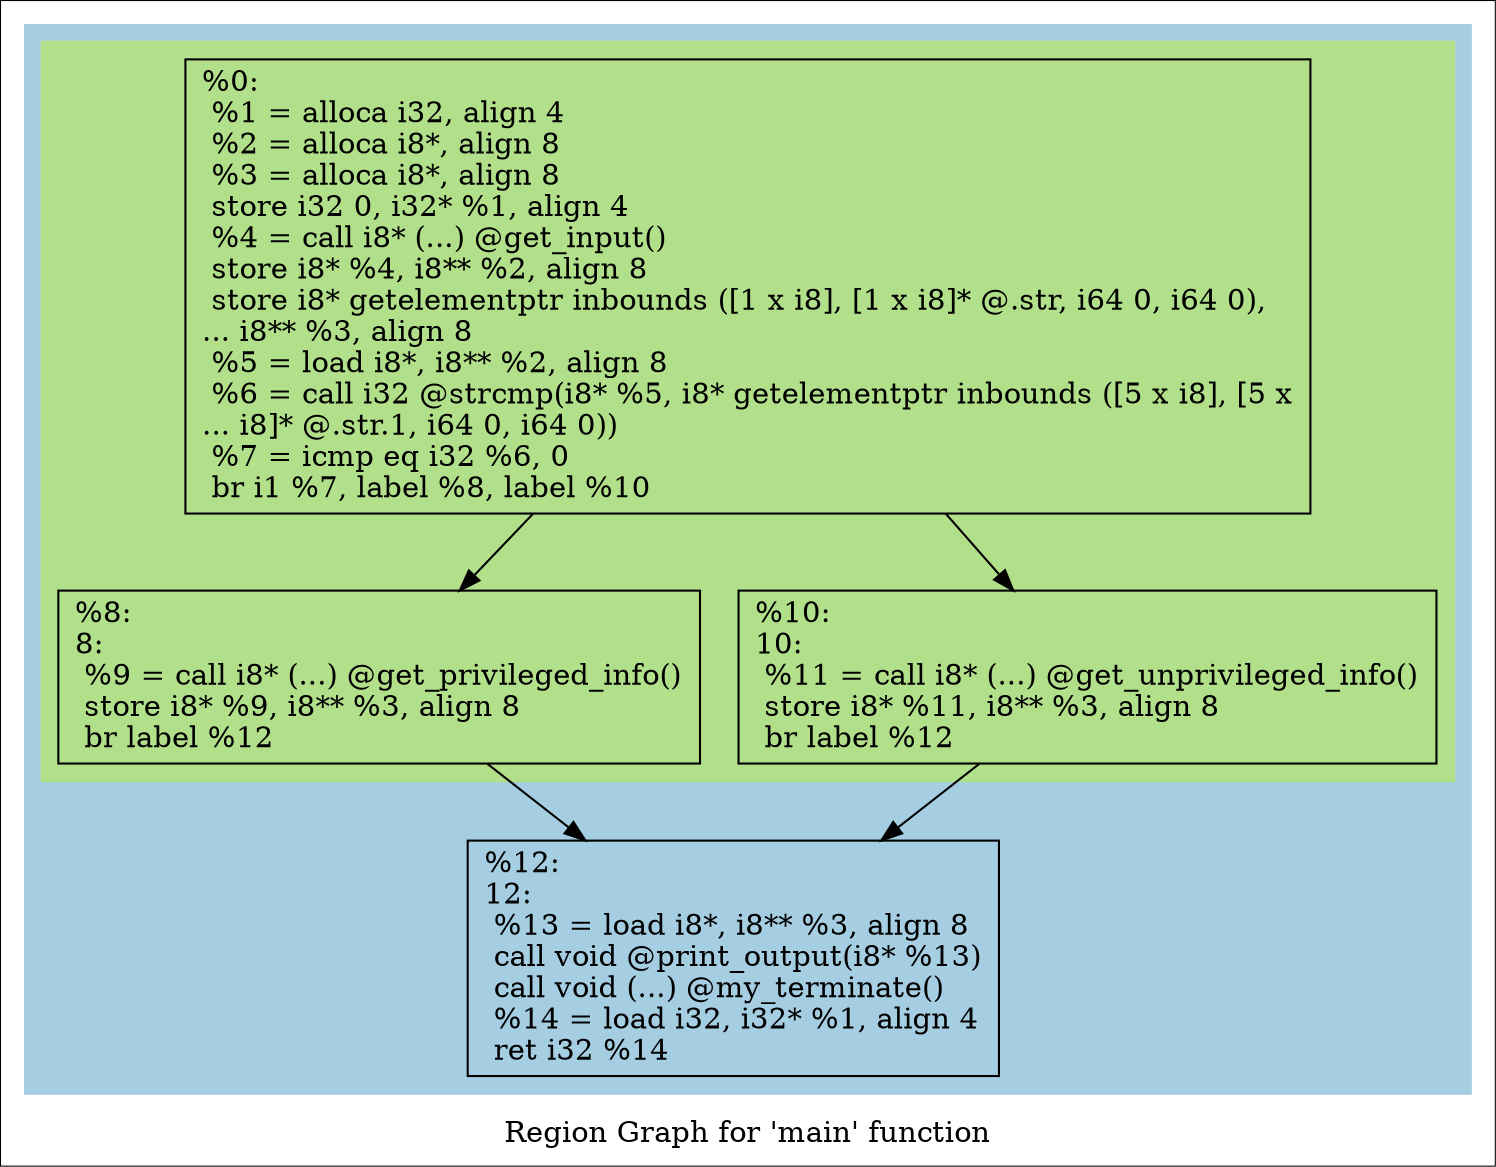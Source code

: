 digraph "Region Graph for 'main' function" {
	label="Region Graph for 'main' function";

	Node0x17102a0 [shape=record,label="{%0:\l  %1 = alloca i32, align 4\l  %2 = alloca i8*, align 8\l  %3 = alloca i8*, align 8\l  store i32 0, i32* %1, align 4\l  %4 = call i8* (...) @get_input()\l  store i8* %4, i8** %2, align 8\l  store i8* getelementptr inbounds ([1 x i8], [1 x i8]* @.str, i64 0, i64 0),\l... i8** %3, align 8\l  %5 = load i8*, i8** %2, align 8\l  %6 = call i32 @strcmp(i8* %5, i8* getelementptr inbounds ([5 x i8], [5 x\l... i8]* @.str.1, i64 0, i64 0))\l  %7 = icmp eq i32 %6, 0\l  br i1 %7, label %8, label %10\l}"];
	Node0x17102a0 -> Node0x170f950;
	Node0x17102a0 -> Node0x170eb30;
	Node0x170f950 [shape=record,label="{%8:\l8:                                                \l  %9 = call i8* (...) @get_privileged_info()\l  store i8* %9, i8** %3, align 8\l  br label %12\l}"];
	Node0x170f950 -> Node0x170ee50;
	Node0x170ee50 [shape=record,label="{%12:\l12:                                               \l  %13 = load i8*, i8** %3, align 8\l  call void @print_output(i8* %13)\l  call void (...) @my_terminate()\l  %14 = load i32, i32* %1, align 4\l  ret i32 %14\l}"];
	Node0x170eb30 [shape=record,label="{%10:\l10:                                               \l  %11 = call i8* (...) @get_unprivileged_info()\l  store i8* %11, i8** %3, align 8\l  br label %12\l}"];
	Node0x170eb30 -> Node0x170ee50;
	colorscheme = "paired12"
        subgraph cluster_0x1711480 {
          label = "";
          style = filled;
          color = 1
          subgraph cluster_0x16e8190 {
            label = "";
            style = filled;
            color = 3
            Node0x17102a0;
            Node0x170f950;
            Node0x170eb30;
          }
          Node0x170ee50;
        }
}
